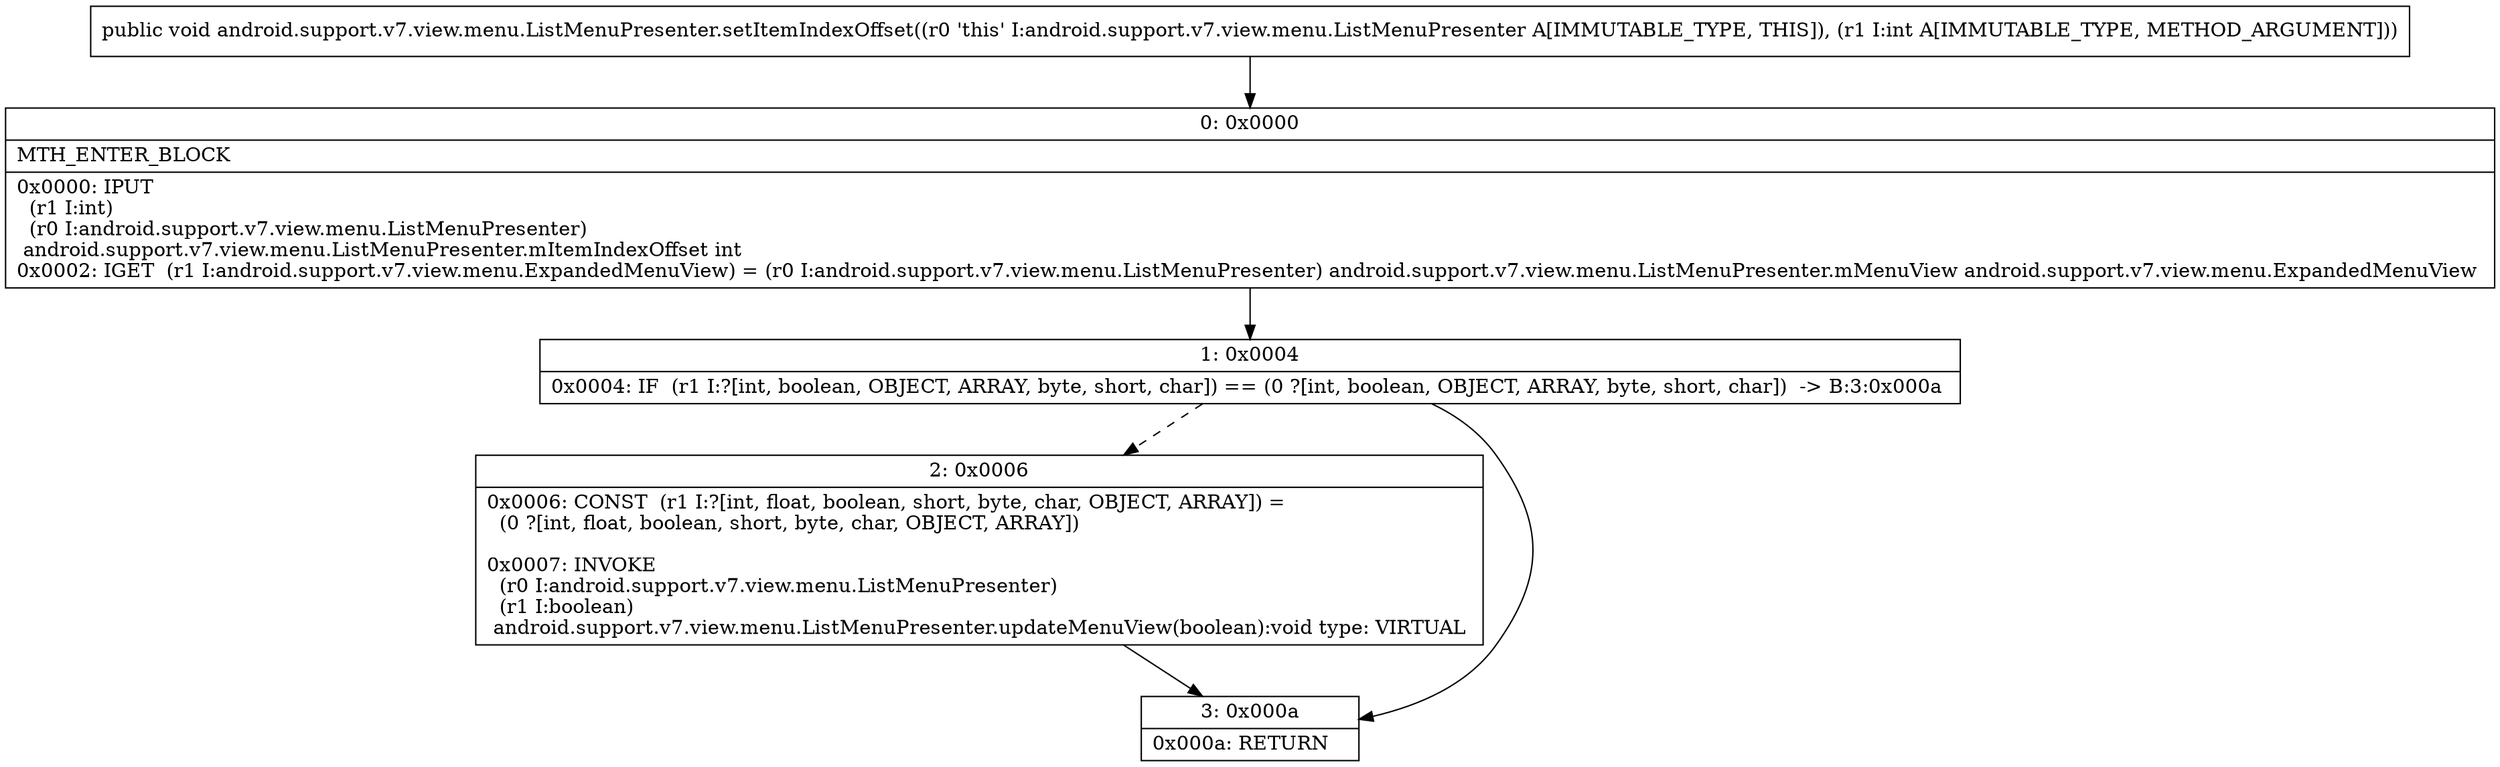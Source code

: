 digraph "CFG forandroid.support.v7.view.menu.ListMenuPresenter.setItemIndexOffset(I)V" {
Node_0 [shape=record,label="{0\:\ 0x0000|MTH_ENTER_BLOCK\l|0x0000: IPUT  \l  (r1 I:int)\l  (r0 I:android.support.v7.view.menu.ListMenuPresenter)\l android.support.v7.view.menu.ListMenuPresenter.mItemIndexOffset int \l0x0002: IGET  (r1 I:android.support.v7.view.menu.ExpandedMenuView) = (r0 I:android.support.v7.view.menu.ListMenuPresenter) android.support.v7.view.menu.ListMenuPresenter.mMenuView android.support.v7.view.menu.ExpandedMenuView \l}"];
Node_1 [shape=record,label="{1\:\ 0x0004|0x0004: IF  (r1 I:?[int, boolean, OBJECT, ARRAY, byte, short, char]) == (0 ?[int, boolean, OBJECT, ARRAY, byte, short, char])  \-\> B:3:0x000a \l}"];
Node_2 [shape=record,label="{2\:\ 0x0006|0x0006: CONST  (r1 I:?[int, float, boolean, short, byte, char, OBJECT, ARRAY]) = \l  (0 ?[int, float, boolean, short, byte, char, OBJECT, ARRAY])\l \l0x0007: INVOKE  \l  (r0 I:android.support.v7.view.menu.ListMenuPresenter)\l  (r1 I:boolean)\l android.support.v7.view.menu.ListMenuPresenter.updateMenuView(boolean):void type: VIRTUAL \l}"];
Node_3 [shape=record,label="{3\:\ 0x000a|0x000a: RETURN   \l}"];
MethodNode[shape=record,label="{public void android.support.v7.view.menu.ListMenuPresenter.setItemIndexOffset((r0 'this' I:android.support.v7.view.menu.ListMenuPresenter A[IMMUTABLE_TYPE, THIS]), (r1 I:int A[IMMUTABLE_TYPE, METHOD_ARGUMENT])) }"];
MethodNode -> Node_0;
Node_0 -> Node_1;
Node_1 -> Node_2[style=dashed];
Node_1 -> Node_3;
Node_2 -> Node_3;
}

